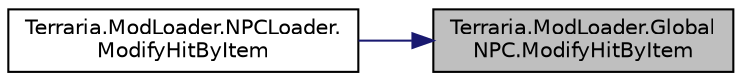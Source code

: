 digraph "Terraria.ModLoader.GlobalNPC.ModifyHitByItem"
{
 // LATEX_PDF_SIZE
  edge [fontname="Helvetica",fontsize="10",labelfontname="Helvetica",labelfontsize="10"];
  node [fontname="Helvetica",fontsize="10",shape=record];
  rankdir="RL";
  Node1 [label="Terraria.ModLoader.Global\lNPC.ModifyHitByItem",height=0.2,width=0.4,color="black", fillcolor="grey75", style="filled", fontcolor="black",tooltip="Allows you to modify the damage, knockback, etc., that an NPC takes from a melee weapon."];
  Node1 -> Node2 [dir="back",color="midnightblue",fontsize="10",style="solid",fontname="Helvetica"];
  Node2 [label="Terraria.ModLoader.NPCLoader.\lModifyHitByItem",height=0.2,width=0.4,color="black", fillcolor="white", style="filled",URL="$class_terraria_1_1_mod_loader_1_1_n_p_c_loader.html#aa8defb6f044d35bbf75efa3f807d232c",tooltip=" "];
}
